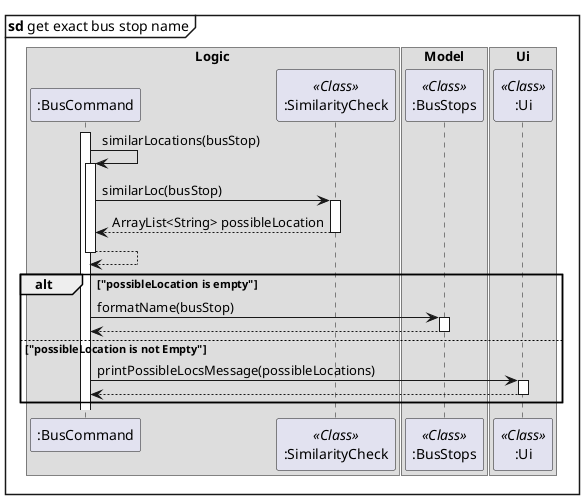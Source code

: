 @startuml
mainframe **sd** get exact bus stop name

box Logic
participant ":BusCommand"
participant ":SimilarityCheck" <<Class>>
end box

box Model
participant ":BusStops" <<Class>>
end box

box Ui
participant ":Ui" <<Class>>
end box



activate ":BusCommand"
":BusCommand"->":BusCommand": similarLocations(busStop)
activate ":BusCommand"
":BusCommand"->":SimilarityCheck": similarLoc(busStop)
activate ":SimilarityCheck"
":SimilarityCheck"-->":BusCommand": ArrayList<String> possibleLocation
deactivate ":SimilarityCheck"
":BusCommand"-->":BusCommand"
deactivate ":BusCommand"

alt "possibleLocation is empty"
":BusCommand"->":BusStops": formatName(busStop)
activate ":BusStops"
":BusStops"-->":BusCommand"
deactivate ":BusStops"
else "possibleLocation is not Empty"
":BusCommand"->":Ui": printPossibleLocsMessage(possibleLocations)
activate ":Ui"
":Ui"-->":BusCommand"
deactivate ":Ui"

end


@enduml